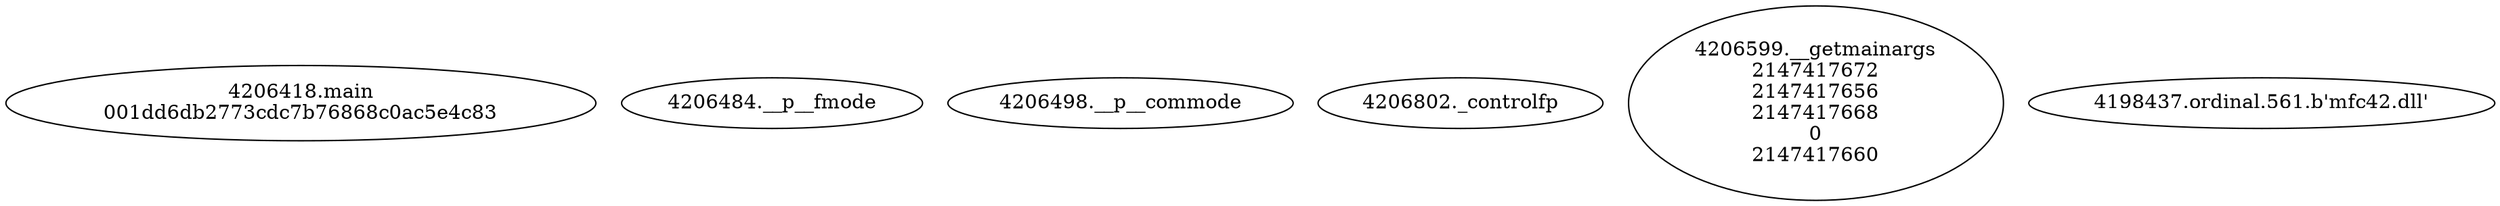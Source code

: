 // Global SCDG with merge call
digraph {
	0 [label="4206418.main
001dd6db2773cdc7b76868c0ac5e4c83"]
	1 [label="4206484.__p__fmode
"]
	2 [label="4206498.__p__commode
"]
	3 [label="4206802._controlfp
"]
	4 [label="4206599.__getmainargs
2147417672
2147417656
2147417668
0
2147417660"]
	5 [label="4198437.ordinal.561.b'mfc42.dll'
"]
}
